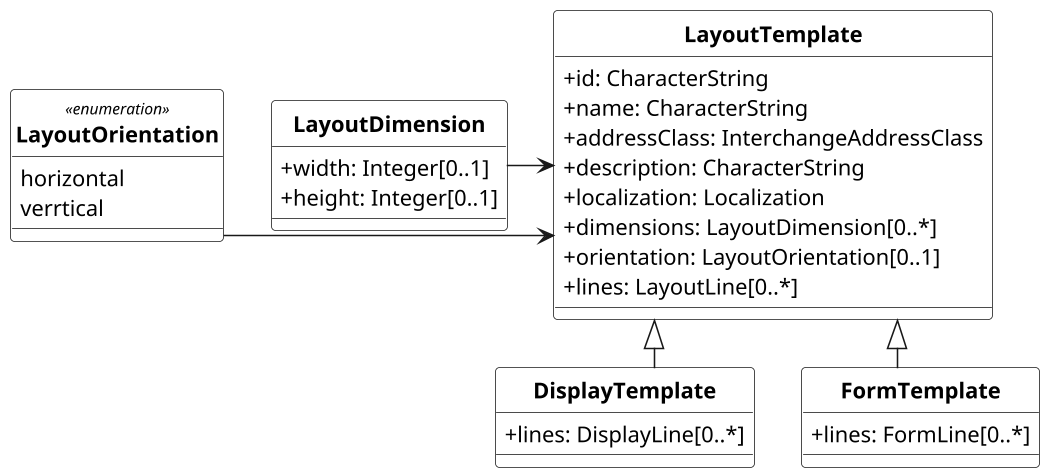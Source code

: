 @startuml LayoutTemplate
/'
Diagram:        LayoutTemplate
DateCreate:     03/05/2019
Description:

Hystory of changes:
> DD/MM/YYYY
    -
    -
'/

'******* CONFIGURATION ************************************************
skinparam classAttributeIconSize 0
skinparam Dpi 150
skinparam Monochrome true
skinparam LineType ortho
skinparam nodesep 30
skinparam ranksep 30
hide circle
/' skinparam CircledCharacterRadius 0 '/
/' skinparam CircledCharacterFontSize 0 '/
skinparam Default {
TextAlignment center
FontName Helvetica
}
skinparam Class {
AttributeIconSize 0
BackgroundColor White
FontStyle bold
StereotypeFontSize 10
}
skinparam Rectangle {
BackgroundColor White
FontStyle bold
FontSize 11
StereotypeFontSize 10
}
skinparam Object {
BackgroundColor White
FontStyle bold
FontSize 11
StereotypeFontSize 10
}

skinparam Entity {
StereotypeFontSize 10
}

'******* CLASS DEFINITION *********************************************
class LayoutTemplate{
    +id: CharacterString
    +name: CharacterString
    +addressClass: InterchangeAddressClass
    +description: CharacterString
    +localization: Localization
    +dimensions: LayoutDimension[0..*]
    +orientation: LayoutOrientation[0..1]
    +lines: LayoutLine[0..*]
}

class DisplayTemplate{
    +lines: DisplayLine[0..*]
}

class FormTemplate{
    +lines: FormLine[0..*]
}

class LayoutDimension{
    +width: Integer[0..1]
    +height: Integer[0..1]
}

enum LayoutOrientation <<enumeration>>{
    horizontal
    verrtical
}

'******* NOTES ********************************************************


'******* CLASS RELATIONS **********************************************
LayoutTemplate <|-- DisplayTemplate
LayoutTemplate <|-- FormTemplate
LayoutTemplate <-left- LayoutDimension
LayoutTemplate <-left- LayoutOrientation

@enduml